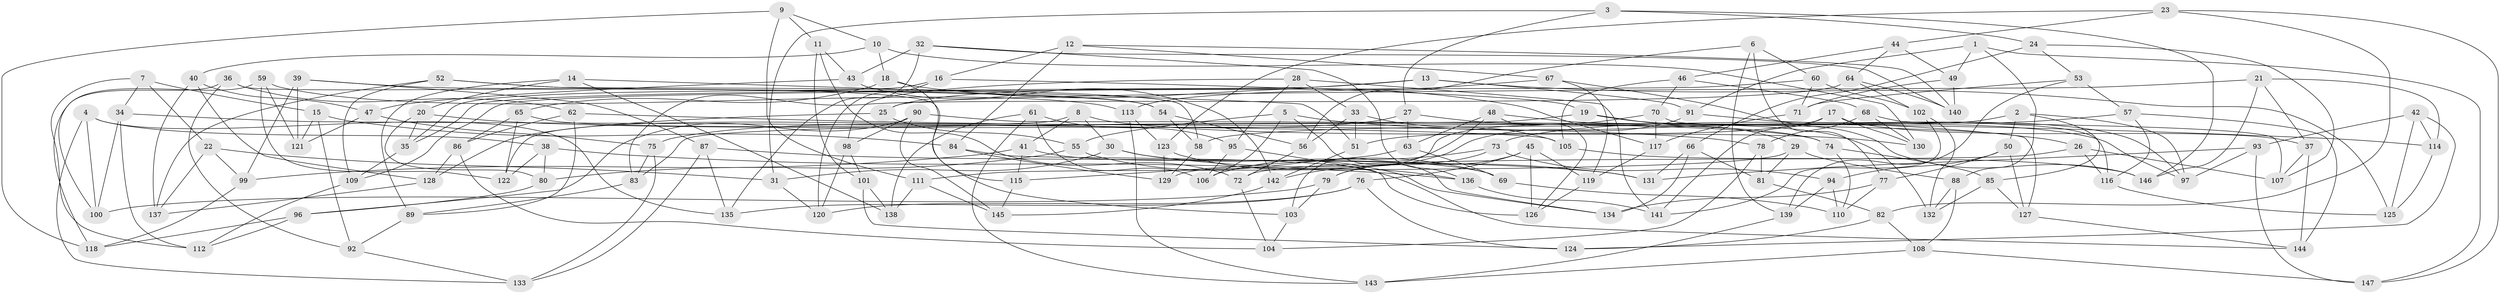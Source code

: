 // coarse degree distribution, {10: 0.07865168539325842, 4: 0.7415730337078652, 9: 0.033707865168539325, 11: 0.011235955056179775, 12: 0.033707865168539325, 8: 0.011235955056179775, 3: 0.07865168539325842, 5: 0.011235955056179775}
// Generated by graph-tools (version 1.1) at 2025/53/03/04/25 22:53:50]
// undirected, 147 vertices, 294 edges
graph export_dot {
  node [color=gray90,style=filled];
  1;
  2;
  3;
  4;
  5;
  6;
  7;
  8;
  9;
  10;
  11;
  12;
  13;
  14;
  15;
  16;
  17;
  18;
  19;
  20;
  21;
  22;
  23;
  24;
  25;
  26;
  27;
  28;
  29;
  30;
  31;
  32;
  33;
  34;
  35;
  36;
  37;
  38;
  39;
  40;
  41;
  42;
  43;
  44;
  45;
  46;
  47;
  48;
  49;
  50;
  51;
  52;
  53;
  54;
  55;
  56;
  57;
  58;
  59;
  60;
  61;
  62;
  63;
  64;
  65;
  66;
  67;
  68;
  69;
  70;
  71;
  72;
  73;
  74;
  75;
  76;
  77;
  78;
  79;
  80;
  81;
  82;
  83;
  84;
  85;
  86;
  87;
  88;
  89;
  90;
  91;
  92;
  93;
  94;
  95;
  96;
  97;
  98;
  99;
  100;
  101;
  102;
  103;
  104;
  105;
  106;
  107;
  108;
  109;
  110;
  111;
  112;
  113;
  114;
  115;
  116;
  117;
  118;
  119;
  120;
  121;
  122;
  123;
  124;
  125;
  126;
  127;
  128;
  129;
  130;
  131;
  132;
  133;
  134;
  135;
  136;
  137;
  138;
  139;
  140;
  141;
  142;
  143;
  144;
  145;
  146;
  147;
  1 -- 49;
  1 -- 88;
  1 -- 91;
  1 -- 147;
  2 -- 85;
  2 -- 97;
  2 -- 50;
  2 -- 58;
  3 -- 24;
  3 -- 27;
  3 -- 146;
  3 -- 31;
  4 -- 135;
  4 -- 133;
  4 -- 38;
  4 -- 100;
  5 -- 55;
  5 -- 134;
  5 -- 26;
  5 -- 106;
  6 -- 77;
  6 -- 60;
  6 -- 139;
  6 -- 56;
  7 -- 15;
  7 -- 22;
  7 -- 34;
  7 -- 112;
  8 -- 130;
  8 -- 41;
  8 -- 30;
  8 -- 122;
  9 -- 10;
  9 -- 118;
  9 -- 11;
  9 -- 111;
  10 -- 130;
  10 -- 18;
  10 -- 40;
  11 -- 43;
  11 -- 101;
  11 -- 72;
  12 -- 84;
  12 -- 16;
  12 -- 67;
  12 -- 140;
  13 -- 91;
  13 -- 25;
  13 -- 125;
  13 -- 35;
  14 -- 51;
  14 -- 89;
  14 -- 138;
  14 -- 20;
  15 -- 92;
  15 -- 84;
  15 -- 121;
  16 -- 35;
  16 -- 120;
  16 -- 19;
  17 -- 130;
  17 -- 37;
  17 -- 51;
  17 -- 141;
  18 -- 65;
  18 -- 103;
  18 -- 117;
  19 -- 83;
  19 -- 29;
  19 -- 97;
  20 -- 78;
  20 -- 80;
  20 -- 35;
  21 -- 25;
  21 -- 146;
  21 -- 37;
  21 -- 114;
  22 -- 99;
  22 -- 31;
  22 -- 137;
  23 -- 147;
  23 -- 82;
  23 -- 44;
  23 -- 123;
  24 -- 53;
  24 -- 66;
  24 -- 107;
  25 -- 128;
  25 -- 55;
  26 -- 116;
  26 -- 107;
  26 -- 72;
  27 -- 75;
  27 -- 63;
  27 -- 74;
  28 -- 141;
  28 -- 98;
  28 -- 33;
  28 -- 95;
  29 -- 81;
  29 -- 111;
  29 -- 88;
  30 -- 131;
  30 -- 31;
  30 -- 134;
  31 -- 120;
  32 -- 135;
  32 -- 136;
  32 -- 43;
  32 -- 140;
  33 -- 56;
  33 -- 51;
  33 -- 105;
  34 -- 100;
  34 -- 105;
  34 -- 112;
  35 -- 109;
  36 -- 100;
  36 -- 115;
  36 -- 62;
  36 -- 92;
  37 -- 144;
  37 -- 107;
  38 -- 80;
  38 -- 136;
  38 -- 122;
  39 -- 54;
  39 -- 121;
  39 -- 87;
  39 -- 99;
  40 -- 47;
  40 -- 128;
  40 -- 137;
  41 -- 115;
  41 -- 99;
  41 -- 69;
  42 -- 124;
  42 -- 93;
  42 -- 125;
  42 -- 114;
  43 -- 142;
  43 -- 47;
  44 -- 49;
  44 -- 64;
  44 -- 46;
  45 -- 76;
  45 -- 79;
  45 -- 126;
  45 -- 119;
  46 -- 68;
  46 -- 70;
  46 -- 105;
  47 -- 121;
  47 -- 75;
  48 -- 103;
  48 -- 63;
  48 -- 126;
  48 -- 132;
  49 -- 140;
  49 -- 71;
  50 -- 127;
  50 -- 94;
  50 -- 77;
  51 -- 142;
  52 -- 58;
  52 -- 54;
  52 -- 137;
  52 -- 109;
  53 -- 57;
  53 -- 139;
  53 -- 71;
  54 -- 56;
  54 -- 58;
  55 -- 69;
  55 -- 80;
  56 -- 72;
  57 -- 116;
  57 -- 144;
  57 -- 73;
  58 -- 129;
  59 -- 113;
  59 -- 121;
  59 -- 122;
  59 -- 118;
  60 -- 102;
  60 -- 71;
  60 -- 109;
  61 -- 95;
  61 -- 106;
  61 -- 143;
  61 -- 138;
  62 -- 114;
  62 -- 89;
  62 -- 86;
  63 -- 115;
  63 -- 69;
  64 -- 83;
  64 -- 140;
  64 -- 102;
  65 -- 74;
  65 -- 122;
  65 -- 86;
  66 -- 131;
  66 -- 134;
  66 -- 81;
  67 -- 113;
  67 -- 119;
  67 -- 146;
  68 -- 130;
  68 -- 107;
  68 -- 78;
  69 -- 110;
  70 -- 116;
  70 -- 117;
  70 -- 129;
  71 -- 117;
  72 -- 104;
  73 -- 94;
  73 -- 79;
  73 -- 106;
  74 -- 85;
  74 -- 110;
  75 -- 83;
  75 -- 133;
  76 -- 124;
  76 -- 135;
  76 -- 120;
  77 -- 110;
  77 -- 134;
  78 -- 81;
  78 -- 104;
  79 -- 100;
  79 -- 103;
  80 -- 96;
  81 -- 82;
  82 -- 124;
  82 -- 108;
  83 -- 89;
  84 -- 126;
  84 -- 129;
  85 -- 132;
  85 -- 127;
  86 -- 104;
  86 -- 128;
  87 -- 131;
  87 -- 135;
  87 -- 133;
  88 -- 108;
  88 -- 132;
  89 -- 92;
  90 -- 145;
  90 -- 127;
  90 -- 96;
  90 -- 98;
  91 -- 97;
  91 -- 142;
  92 -- 133;
  93 -- 97;
  93 -- 147;
  93 -- 131;
  94 -- 139;
  94 -- 110;
  95 -- 144;
  95 -- 106;
  96 -- 118;
  96 -- 112;
  98 -- 101;
  98 -- 120;
  99 -- 118;
  101 -- 124;
  101 -- 138;
  102 -- 141;
  102 -- 132;
  103 -- 104;
  105 -- 146;
  108 -- 147;
  108 -- 143;
  109 -- 112;
  111 -- 145;
  111 -- 138;
  113 -- 123;
  113 -- 143;
  114 -- 125;
  115 -- 145;
  116 -- 125;
  117 -- 119;
  119 -- 126;
  123 -- 136;
  123 -- 129;
  127 -- 144;
  128 -- 137;
  136 -- 141;
  139 -- 143;
  142 -- 145;
}
